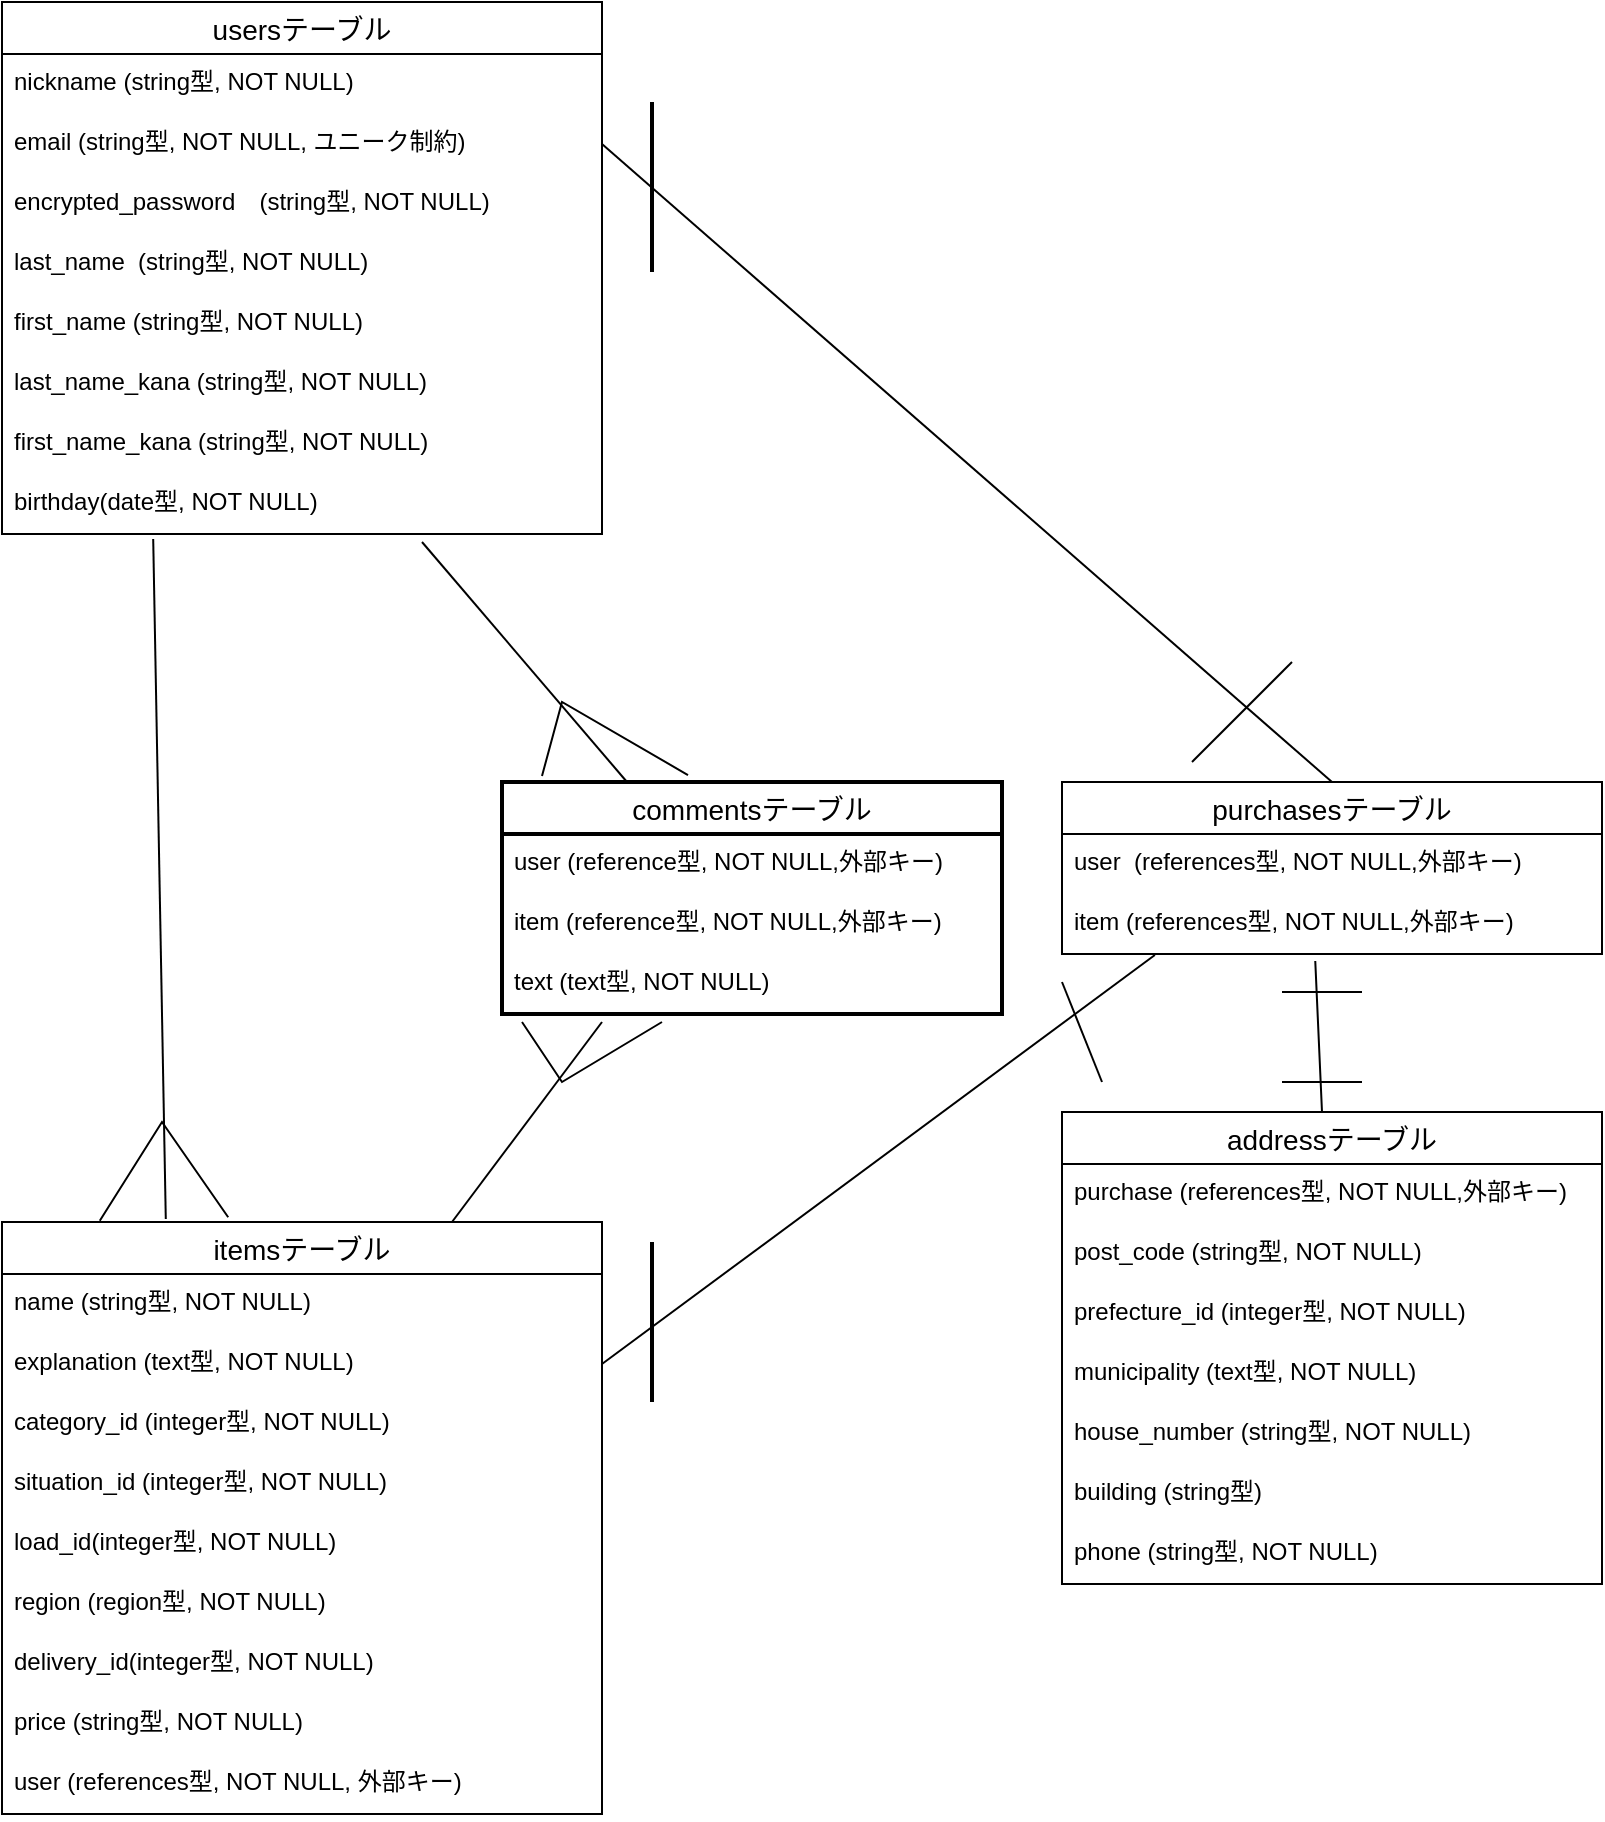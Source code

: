 <mxfile>
    <diagram id="akvXtbyhUwWQ8eH8W-J2" name="ページ1">
        <mxGraphModel dx="555" dy="984" grid="1" gridSize="10" guides="1" tooltips="1" connect="1" arrows="0" fold="1" page="1" pageScale="1" pageWidth="827" pageHeight="1169" math="0" shadow="0">
            <root>
                <mxCell id="0"/>
                <mxCell id="1" parent="0"/>
                <mxCell id="7" value="usersテーブル" style="swimlane;fontStyle=0;childLayout=stackLayout;horizontal=1;startSize=26;horizontalStack=0;resizeParent=1;resizeParentMax=0;resizeLast=0;collapsible=1;marginBottom=0;align=center;fontSize=14;fontFamily=Helvetica;fontColor=default;fillColor=none;gradientColor=none;rounded=0;" parent="1" vertex="1">
                    <mxGeometry x="10" y="30" width="300" height="266" as="geometry"/>
                </mxCell>
                <mxCell id="8" value="nickname (string型, NOT NULL)&#10;" style="text;strokeColor=none;fillColor=none;spacingLeft=4;spacingRight=4;overflow=hidden;rotatable=0;points=[[0,0.5],[1,0.5]];portConstraint=eastwest;fontSize=12;fontFamily=Helvetica;fontColor=default;rounded=0;" parent="7" vertex="1">
                    <mxGeometry y="26" width="300" height="30" as="geometry"/>
                </mxCell>
                <mxCell id="9" value="email (string型, NOT NULL, ユニーク制約)" style="text;strokeColor=none;fillColor=none;spacingLeft=4;spacingRight=4;overflow=hidden;rotatable=0;points=[[0,0.5],[1,0.5]];portConstraint=eastwest;fontSize=12;fontFamily=Helvetica;fontColor=default;rounded=0;" parent="7" vertex="1">
                    <mxGeometry y="56" width="300" height="30" as="geometry"/>
                </mxCell>
                <mxCell id="10" value="encrypted_password　(string型, NOT NULL)" style="text;strokeColor=none;fillColor=none;spacingLeft=4;spacingRight=4;overflow=hidden;rotatable=0;points=[[0,0.5],[1,0.5]];portConstraint=eastwest;fontSize=12;fontFamily=Helvetica;fontColor=default;rounded=0;" parent="7" vertex="1">
                    <mxGeometry y="86" width="300" height="30" as="geometry"/>
                </mxCell>
                <mxCell id="12" value="last_name  (string型, NOT NULL)" style="text;strokeColor=none;fillColor=none;spacingLeft=4;spacingRight=4;overflow=hidden;rotatable=0;points=[[0,0.5],[1,0.5]];portConstraint=eastwest;fontSize=12;fontFamily=Helvetica;fontColor=default;rounded=0;" parent="7" vertex="1">
                    <mxGeometry y="116" width="300" height="30" as="geometry"/>
                </mxCell>
                <mxCell id="11" value="first_name (string型, NOT NULL)&#10;" style="text;strokeColor=none;fillColor=none;spacingLeft=4;spacingRight=4;overflow=hidden;rotatable=0;points=[[0,0.5],[1,0.5]];portConstraint=eastwest;fontSize=12;fontFamily=Helvetica;fontColor=default;rounded=0;" parent="7" vertex="1">
                    <mxGeometry y="146" width="300" height="30" as="geometry"/>
                </mxCell>
                <mxCell id="15" value="last_name_kana (string型, NOT NULL)" style="text;strokeColor=none;fillColor=none;spacingLeft=4;spacingRight=4;overflow=hidden;rotatable=0;points=[[0,0.5],[1,0.5]];portConstraint=eastwest;fontSize=12;fontFamily=Helvetica;fontColor=default;rounded=0;" parent="7" vertex="1">
                    <mxGeometry y="176" width="300" height="30" as="geometry"/>
                </mxCell>
                <mxCell id="14" value="first_name_kana (string型, NOT NULL)" style="text;strokeColor=none;fillColor=none;spacingLeft=4;spacingRight=4;overflow=hidden;rotatable=0;points=[[0,0.5],[1,0.5]];portConstraint=eastwest;fontSize=12;fontFamily=Helvetica;fontColor=default;rounded=0;" parent="7" vertex="1">
                    <mxGeometry y="206" width="300" height="30" as="geometry"/>
                </mxCell>
                <mxCell id="17" value="birthday(date型, NOT NULL)" style="text;strokeColor=none;fillColor=none;spacingLeft=4;spacingRight=4;overflow=hidden;rotatable=0;points=[[0,0.5],[1,0.5]];portConstraint=eastwest;fontSize=12;fontFamily=Helvetica;fontColor=default;rounded=0;" parent="7" vertex="1">
                    <mxGeometry y="236" width="300" height="30" as="geometry"/>
                </mxCell>
                <mxCell id="127" style="edgeStyle=none;html=1;exitX=0.273;exitY=-0.005;exitDx=0;exitDy=0;strokeColor=default;startArrow=none;startFill=0;endArrow=none;endFill=0;exitPerimeter=0;rounded=0;entryX=0.252;entryY=1.083;entryDx=0;entryDy=0;entryPerimeter=0;" edge="1" parent="1" source="21" target="17">
                    <mxGeometry relative="1" as="geometry">
                        <mxPoint x="90" y="370" as="targetPoint"/>
                    </mxGeometry>
                </mxCell>
                <mxCell id="128" style="edgeStyle=none;html=1;exitX=0.75;exitY=0;exitDx=0;exitDy=0;strokeColor=default;startArrow=none;startFill=0;endArrow=none;endFill=0;rounded=0;" edge="1" parent="1" source="21">
                    <mxGeometry relative="1" as="geometry">
                        <mxPoint x="310" y="540" as="targetPoint"/>
                    </mxGeometry>
                </mxCell>
                <mxCell id="21" value="itemsテーブル" style="swimlane;fontStyle=0;childLayout=stackLayout;horizontal=1;startSize=26;horizontalStack=0;resizeParent=1;resizeParentMax=0;resizeLast=0;collapsible=1;marginBottom=0;align=center;fontSize=14;fontFamily=Helvetica;fontColor=default;fillColor=none;gradientColor=none;rounded=0;" parent="1" vertex="1">
                    <mxGeometry x="10" y="640" width="300" height="296" as="geometry"/>
                </mxCell>
                <mxCell id="22" value="name (string型, NOT NULL)    " style="text;strokeColor=none;fillColor=none;spacingLeft=4;spacingRight=4;overflow=hidden;rotatable=0;points=[[0,0.5],[1,0.5]];portConstraint=eastwest;fontSize=12;fontFamily=Helvetica;fontColor=default;rounded=0;" parent="21" vertex="1">
                    <mxGeometry y="26" width="300" height="30" as="geometry"/>
                </mxCell>
                <mxCell id="23" value="explanation (text型, NOT NULL)" style="text;strokeColor=none;fillColor=none;spacingLeft=4;spacingRight=4;overflow=hidden;rotatable=0;points=[[0,0.5],[1,0.5]];portConstraint=eastwest;fontSize=12;fontFamily=Helvetica;fontColor=default;rounded=0;" parent="21" vertex="1">
                    <mxGeometry y="56" width="300" height="30" as="geometry"/>
                </mxCell>
                <mxCell id="25" value="category_id (integer型, NOT NULL)" style="text;strokeColor=none;fillColor=none;spacingLeft=4;spacingRight=4;overflow=hidden;rotatable=0;points=[[0,0.5],[1,0.5]];portConstraint=eastwest;fontSize=12;fontFamily=Helvetica;fontColor=default;rounded=0;" parent="21" vertex="1">
                    <mxGeometry y="86" width="300" height="30" as="geometry"/>
                </mxCell>
                <mxCell id="24" value="situation_id (integer型, NOT NULL)" style="text;strokeColor=none;fillColor=none;spacingLeft=4;spacingRight=4;overflow=hidden;rotatable=0;points=[[0,0.5],[1,0.5]];portConstraint=eastwest;fontSize=12;fontFamily=Helvetica;fontColor=default;rounded=0;" parent="21" vertex="1">
                    <mxGeometry y="116" width="300" height="30" as="geometry"/>
                </mxCell>
                <mxCell id="26" value="load_id(integer型, NOT NULL)" style="text;strokeColor=none;fillColor=none;spacingLeft=4;spacingRight=4;overflow=hidden;rotatable=0;points=[[0,0.5],[1,0.5]];portConstraint=eastwest;fontSize=12;fontFamily=Helvetica;fontColor=default;rounded=0;" parent="21" vertex="1">
                    <mxGeometry y="146" width="300" height="30" as="geometry"/>
                </mxCell>
                <mxCell id="27" value="region (region型, NOT NULL)" style="text;strokeColor=none;fillColor=none;spacingLeft=4;spacingRight=4;overflow=hidden;rotatable=0;points=[[0,0.5],[1,0.5]];portConstraint=eastwest;fontSize=12;fontFamily=Helvetica;fontColor=default;rounded=0;" parent="21" vertex="1">
                    <mxGeometry y="176" width="300" height="30" as="geometry"/>
                </mxCell>
                <mxCell id="28" value="delivery_id(integer型, NOT NULL)" style="text;strokeColor=none;fillColor=none;spacingLeft=4;spacingRight=4;overflow=hidden;rotatable=0;points=[[0,0.5],[1,0.5]];portConstraint=eastwest;fontSize=12;fontFamily=Helvetica;fontColor=default;rounded=0;" parent="21" vertex="1">
                    <mxGeometry y="206" width="300" height="30" as="geometry"/>
                </mxCell>
                <mxCell id="29" value="price (string型, NOT NULL)" style="text;strokeColor=none;fillColor=none;spacingLeft=4;spacingRight=4;overflow=hidden;rotatable=0;points=[[0,0.5],[1,0.5]];portConstraint=eastwest;fontSize=12;fontFamily=Helvetica;fontColor=default;rounded=0;" parent="21" vertex="1">
                    <mxGeometry y="236" width="300" height="30" as="geometry"/>
                </mxCell>
                <mxCell id="32" value="user (references型, NOT NULL, 外部キー)" style="text;strokeColor=none;fillColor=none;spacingLeft=4;spacingRight=4;overflow=hidden;rotatable=0;points=[[0,0.5],[1,0.5]];portConstraint=eastwest;fontSize=12;fontFamily=Helvetica;fontColor=default;rounded=0;" parent="21" vertex="1">
                    <mxGeometry y="266" width="300" height="30" as="geometry"/>
                </mxCell>
                <mxCell id="33" value="purchasesテーブル" style="swimlane;fontStyle=0;childLayout=stackLayout;horizontal=1;startSize=26;horizontalStack=0;resizeParent=1;resizeParentMax=0;resizeLast=0;collapsible=1;marginBottom=0;align=center;fontSize=14;fontFamily=Helvetica;fontColor=default;fillColor=none;gradientColor=none;rounded=0;" parent="1" vertex="1">
                    <mxGeometry x="540" y="420" width="270" height="86" as="geometry"/>
                </mxCell>
                <mxCell id="34" value="user  (references型, NOT NULL,外部キー)" style="text;strokeColor=none;fillColor=none;spacingLeft=4;spacingRight=4;overflow=hidden;rotatable=0;points=[[0,0.5],[1,0.5]];portConstraint=eastwest;fontSize=12;fontFamily=Helvetica;fontColor=default;rounded=0;" parent="33" vertex="1">
                    <mxGeometry y="26" width="270" height="30" as="geometry"/>
                </mxCell>
                <mxCell id="35" value="item (references型, NOT NULL,外部キー)" style="text;strokeColor=none;fillColor=none;spacingLeft=4;spacingRight=4;overflow=hidden;rotatable=0;points=[[0,0.5],[1,0.5]];portConstraint=eastwest;fontSize=12;fontFamily=Helvetica;fontColor=default;rounded=0;" parent="33" vertex="1">
                    <mxGeometry y="56" width="270" height="30" as="geometry"/>
                </mxCell>
                <mxCell id="120" style="edgeStyle=none;html=1;exitX=0.5;exitY=0;exitDx=0;exitDy=0;entryX=0.469;entryY=1.117;entryDx=0;entryDy=0;entryPerimeter=0;strokeColor=default;startArrow=none;startFill=0;endArrow=none;endFill=0;rounded=0;" edge="1" parent="1" source="41" target="35">
                    <mxGeometry relative="1" as="geometry">
                        <mxPoint x="669.87" y="530" as="targetPoint"/>
                        <Array as="points">
                            <mxPoint x="670" y="585"/>
                        </Array>
                    </mxGeometry>
                </mxCell>
                <mxCell id="41" value="addressテーブル" style="swimlane;fontStyle=0;childLayout=stackLayout;horizontal=1;startSize=26;horizontalStack=0;resizeParent=1;resizeParentMax=0;resizeLast=0;collapsible=1;marginBottom=0;align=center;fontSize=14;fontFamily=Helvetica;fontColor=default;fillColor=none;gradientColor=none;rounded=0;" parent="1" vertex="1">
                    <mxGeometry x="540" y="585" width="270" height="236" as="geometry"/>
                </mxCell>
                <mxCell id="114" value="purchase (references型, NOT NULL,外部キー)" style="text;strokeColor=none;fillColor=none;spacingLeft=4;spacingRight=4;overflow=hidden;rotatable=0;points=[[0,0.5],[1,0.5]];portConstraint=eastwest;fontSize=12;rounded=0;" vertex="1" parent="41">
                    <mxGeometry y="26" width="270" height="30" as="geometry"/>
                </mxCell>
                <mxCell id="42" value="post_code (string型, NOT NULL)" style="text;strokeColor=none;fillColor=none;spacingLeft=4;spacingRight=4;overflow=hidden;rotatable=0;points=[[0,0.5],[1,0.5]];portConstraint=eastwest;fontSize=12;fontFamily=Helvetica;fontColor=default;rounded=0;" parent="41" vertex="1">
                    <mxGeometry y="56" width="270" height="30" as="geometry"/>
                </mxCell>
                <mxCell id="43" value="prefecture_id (integer型, NOT NULL)" style="text;strokeColor=none;fillColor=none;spacingLeft=4;spacingRight=4;overflow=hidden;rotatable=0;points=[[0,0.5],[1,0.5]];portConstraint=eastwest;fontSize=12;fontFamily=Helvetica;fontColor=default;rounded=0;" parent="41" vertex="1">
                    <mxGeometry y="86" width="270" height="30" as="geometry"/>
                </mxCell>
                <mxCell id="44" value="municipality (text型, NOT NULL)" style="text;strokeColor=none;fillColor=none;spacingLeft=4;spacingRight=4;overflow=hidden;rotatable=0;points=[[0,0.5],[1,0.5]];portConstraint=eastwest;fontSize=12;fontFamily=Helvetica;fontColor=default;rounded=0;" parent="41" vertex="1">
                    <mxGeometry y="116" width="270" height="30" as="geometry"/>
                </mxCell>
                <mxCell id="45" value="house_number (string型, NOT NULL)" style="text;strokeColor=none;fillColor=none;spacingLeft=4;spacingRight=4;overflow=hidden;rotatable=0;points=[[0,0.5],[1,0.5]];portConstraint=eastwest;fontSize=12;fontFamily=Helvetica;fontColor=default;rounded=0;" parent="41" vertex="1">
                    <mxGeometry y="146" width="270" height="30" as="geometry"/>
                </mxCell>
                <mxCell id="46" value="building (string型)" style="text;strokeColor=none;fillColor=none;spacingLeft=4;spacingRight=4;overflow=hidden;rotatable=0;points=[[0,0.5],[1,0.5]];portConstraint=eastwest;fontSize=12;fontFamily=Helvetica;fontColor=default;rounded=0;" parent="41" vertex="1">
                    <mxGeometry y="176" width="270" height="30" as="geometry"/>
                </mxCell>
                <mxCell id="47" value="phone (string型, NOT NULL)" style="text;strokeColor=none;fillColor=none;spacingLeft=4;spacingRight=4;overflow=hidden;rotatable=0;points=[[0,0.5],[1,0.5]];portConstraint=eastwest;fontSize=12;fontFamily=Helvetica;fontColor=default;rounded=0;" parent="41" vertex="1">
                    <mxGeometry y="206" width="270" height="30" as="geometry"/>
                </mxCell>
                <mxCell id="59" value="" style="line;strokeWidth=1;rotatable=0;dashed=0;labelPosition=right;align=left;verticalAlign=middle;spacingTop=0;spacingLeft=6;points=[];portConstraint=eastwest;fontFamily=Helvetica;fontSize=12;fontColor=default;fillColor=none;gradientColor=none;rounded=0;" parent="1" vertex="1">
                    <mxGeometry x="650" y="520" width="40" height="10" as="geometry"/>
                </mxCell>
                <mxCell id="72" value="" style="line;strokeWidth=2;html=1;fontFamily=Helvetica;fontSize=12;fontColor=default;fillColor=none;gradientColor=none;direction=south;rounded=0;" parent="1" vertex="1">
                    <mxGeometry x="330" y="80" width="10" height="85" as="geometry"/>
                </mxCell>
                <mxCell id="73" value="" style="line;strokeWidth=2;html=1;fontFamily=Helvetica;fontSize=12;fontColor=default;fillColor=none;gradientColor=none;direction=south;rounded=0;" parent="1" vertex="1">
                    <mxGeometry x="330" y="650" width="10" height="80" as="geometry"/>
                </mxCell>
                <mxCell id="95" style="edgeStyle=none;html=1;exitX=1;exitY=0.5;exitDx=0;exitDy=0;entryX=0.037;entryY=0.833;entryDx=0;entryDy=0;entryPerimeter=0;fontFamily=Helvetica;fontSize=12;fontColor=default;strokeColor=none;rounded=0;" parent="1" source="26" target="46" edge="1">
                    <mxGeometry relative="1" as="geometry"/>
                </mxCell>
                <mxCell id="113" style="edgeStyle=none;html=1;exitX=1;exitY=0.5;exitDx=0;exitDy=0;entryX=0.004;entryY=0.217;entryDx=0;entryDy=0;entryPerimeter=0;startArrow=none;startFill=0;rounded=0;strokeColor=none;" parent="1" source="27" target="47" edge="1">
                    <mxGeometry relative="1" as="geometry"/>
                </mxCell>
                <mxCell id="116" style="edgeStyle=none;html=1;exitX=1;exitY=0.5;exitDx=0;exitDy=0;strokeColor=default;startArrow=none;startFill=0;endArrow=none;endFill=0;rounded=0;entryX=0.172;entryY=1.017;entryDx=0;entryDy=0;entryPerimeter=0;" edge="1" parent="1" source="23" target="35">
                    <mxGeometry relative="1" as="geometry">
                        <mxPoint x="580" y="540" as="targetPoint"/>
                    </mxGeometry>
                </mxCell>
                <mxCell id="118" style="edgeStyle=none;html=1;exitX=1;exitY=0.5;exitDx=0;exitDy=0;entryX=0.5;entryY=0;entryDx=0;entryDy=0;strokeColor=default;startArrow=none;startFill=0;endArrow=none;endFill=0;rounded=0;" edge="1" parent="1" source="9" target="33">
                    <mxGeometry relative="1" as="geometry"/>
                </mxCell>
                <mxCell id="122" value="" style="endArrow=none;html=1;strokeColor=default;rounded=0;" edge="1" parent="1">
                    <mxGeometry width="50" height="50" relative="1" as="geometry">
                        <mxPoint x="650" y="570" as="sourcePoint"/>
                        <mxPoint x="690" y="570" as="targetPoint"/>
                        <Array as="points">
                            <mxPoint x="670" y="570"/>
                        </Array>
                    </mxGeometry>
                </mxCell>
                <mxCell id="129" style="edgeStyle=none;html=1;exitX=0.25;exitY=0;exitDx=0;exitDy=0;strokeColor=default;startArrow=none;startFill=0;endArrow=none;endFill=0;rounded=0;entryX=0.7;entryY=1.133;entryDx=0;entryDy=0;entryPerimeter=0;" edge="1" parent="1" source="123" target="17">
                    <mxGeometry relative="1" as="geometry">
                        <mxPoint x="250" y="330" as="targetPoint"/>
                    </mxGeometry>
                </mxCell>
                <mxCell id="123" value="commentsテーブル" style="swimlane;fontStyle=0;childLayout=stackLayout;horizontal=1;startSize=26;horizontalStack=0;resizeParent=1;resizeParentMax=0;resizeLast=0;collapsible=1;marginBottom=0;align=center;fontSize=14;strokeWidth=2;rounded=0;" vertex="1" parent="1">
                    <mxGeometry x="260" y="420" width="250" height="116" as="geometry"/>
                </mxCell>
                <mxCell id="124" value="user (reference型, NOT NULL,外部キー)" style="text;strokeColor=none;fillColor=none;spacingLeft=4;spacingRight=4;overflow=hidden;rotatable=0;points=[[0,0.5],[1,0.5]];portConstraint=eastwest;fontSize=12;strokeWidth=2;rounded=0;" vertex="1" parent="123">
                    <mxGeometry y="26" width="250" height="30" as="geometry"/>
                </mxCell>
                <mxCell id="125" value="item (reference型, NOT NULL,外部キー)" style="text;strokeColor=none;fillColor=none;spacingLeft=4;spacingRight=4;overflow=hidden;rotatable=0;points=[[0,0.5],[1,0.5]];portConstraint=eastwest;fontSize=12;strokeWidth=2;rounded=0;" vertex="1" parent="123">
                    <mxGeometry y="56" width="250" height="30" as="geometry"/>
                </mxCell>
                <mxCell id="126" value="text (text型, NOT NULL)" style="text;strokeColor=none;fillColor=none;spacingLeft=4;spacingRight=4;overflow=hidden;rotatable=0;points=[[0,0.5],[1,0.5]];portConstraint=eastwest;fontSize=12;strokeWidth=2;rounded=0;" vertex="1" parent="123">
                    <mxGeometry y="86" width="250" height="30" as="geometry"/>
                </mxCell>
                <mxCell id="130" value="" style="endArrow=none;html=1;strokeColor=default;entryX=0.372;entryY=-0.03;entryDx=0;entryDy=0;entryPerimeter=0;rounded=0;" edge="1" parent="1" target="123">
                    <mxGeometry width="50" height="50" relative="1" as="geometry">
                        <mxPoint x="280" y="417" as="sourcePoint"/>
                        <mxPoint x="320" y="370" as="targetPoint"/>
                        <Array as="points">
                            <mxPoint x="290" y="380"/>
                        </Array>
                    </mxGeometry>
                </mxCell>
                <mxCell id="133" value="" style="endArrow=none;html=1;strokeColor=default;entryX=0.377;entryY=-0.008;entryDx=0;entryDy=0;entryPerimeter=0;exitX=0.163;exitY=-0.002;exitDx=0;exitDy=0;exitPerimeter=0;rounded=0;" edge="1" parent="1" source="21" target="21">
                    <mxGeometry width="50" height="50" relative="1" as="geometry">
                        <mxPoint x="60" y="660" as="sourcePoint"/>
                        <mxPoint x="110" y="610" as="targetPoint"/>
                        <Array as="points">
                            <mxPoint x="90" y="590"/>
                        </Array>
                    </mxGeometry>
                </mxCell>
                <mxCell id="134" value="" style="endArrow=none;html=1;strokeColor=default;rounded=0;" edge="1" parent="1">
                    <mxGeometry width="50" height="50" relative="1" as="geometry">
                        <mxPoint x="605" y="410" as="sourcePoint"/>
                        <mxPoint x="655" y="360" as="targetPoint"/>
                    </mxGeometry>
                </mxCell>
                <mxCell id="135" value="" style="endArrow=none;html=1;strokeColor=default;rounded=0;" edge="1" parent="1">
                    <mxGeometry width="50" height="50" relative="1" as="geometry">
                        <mxPoint x="540" y="520" as="sourcePoint"/>
                        <mxPoint x="560" y="570" as="targetPoint"/>
                    </mxGeometry>
                </mxCell>
                <mxCell id="131" value="" style="endArrow=none;html=1;strokeColor=default;rounded=0;" edge="1" parent="1">
                    <mxGeometry width="50" height="50" relative="1" as="geometry">
                        <mxPoint x="270" y="540" as="sourcePoint"/>
                        <mxPoint x="340" y="540" as="targetPoint"/>
                        <Array as="points">
                            <mxPoint x="290" y="570"/>
                        </Array>
                    </mxGeometry>
                </mxCell>
            </root>
        </mxGraphModel>
    </diagram>
</mxfile>